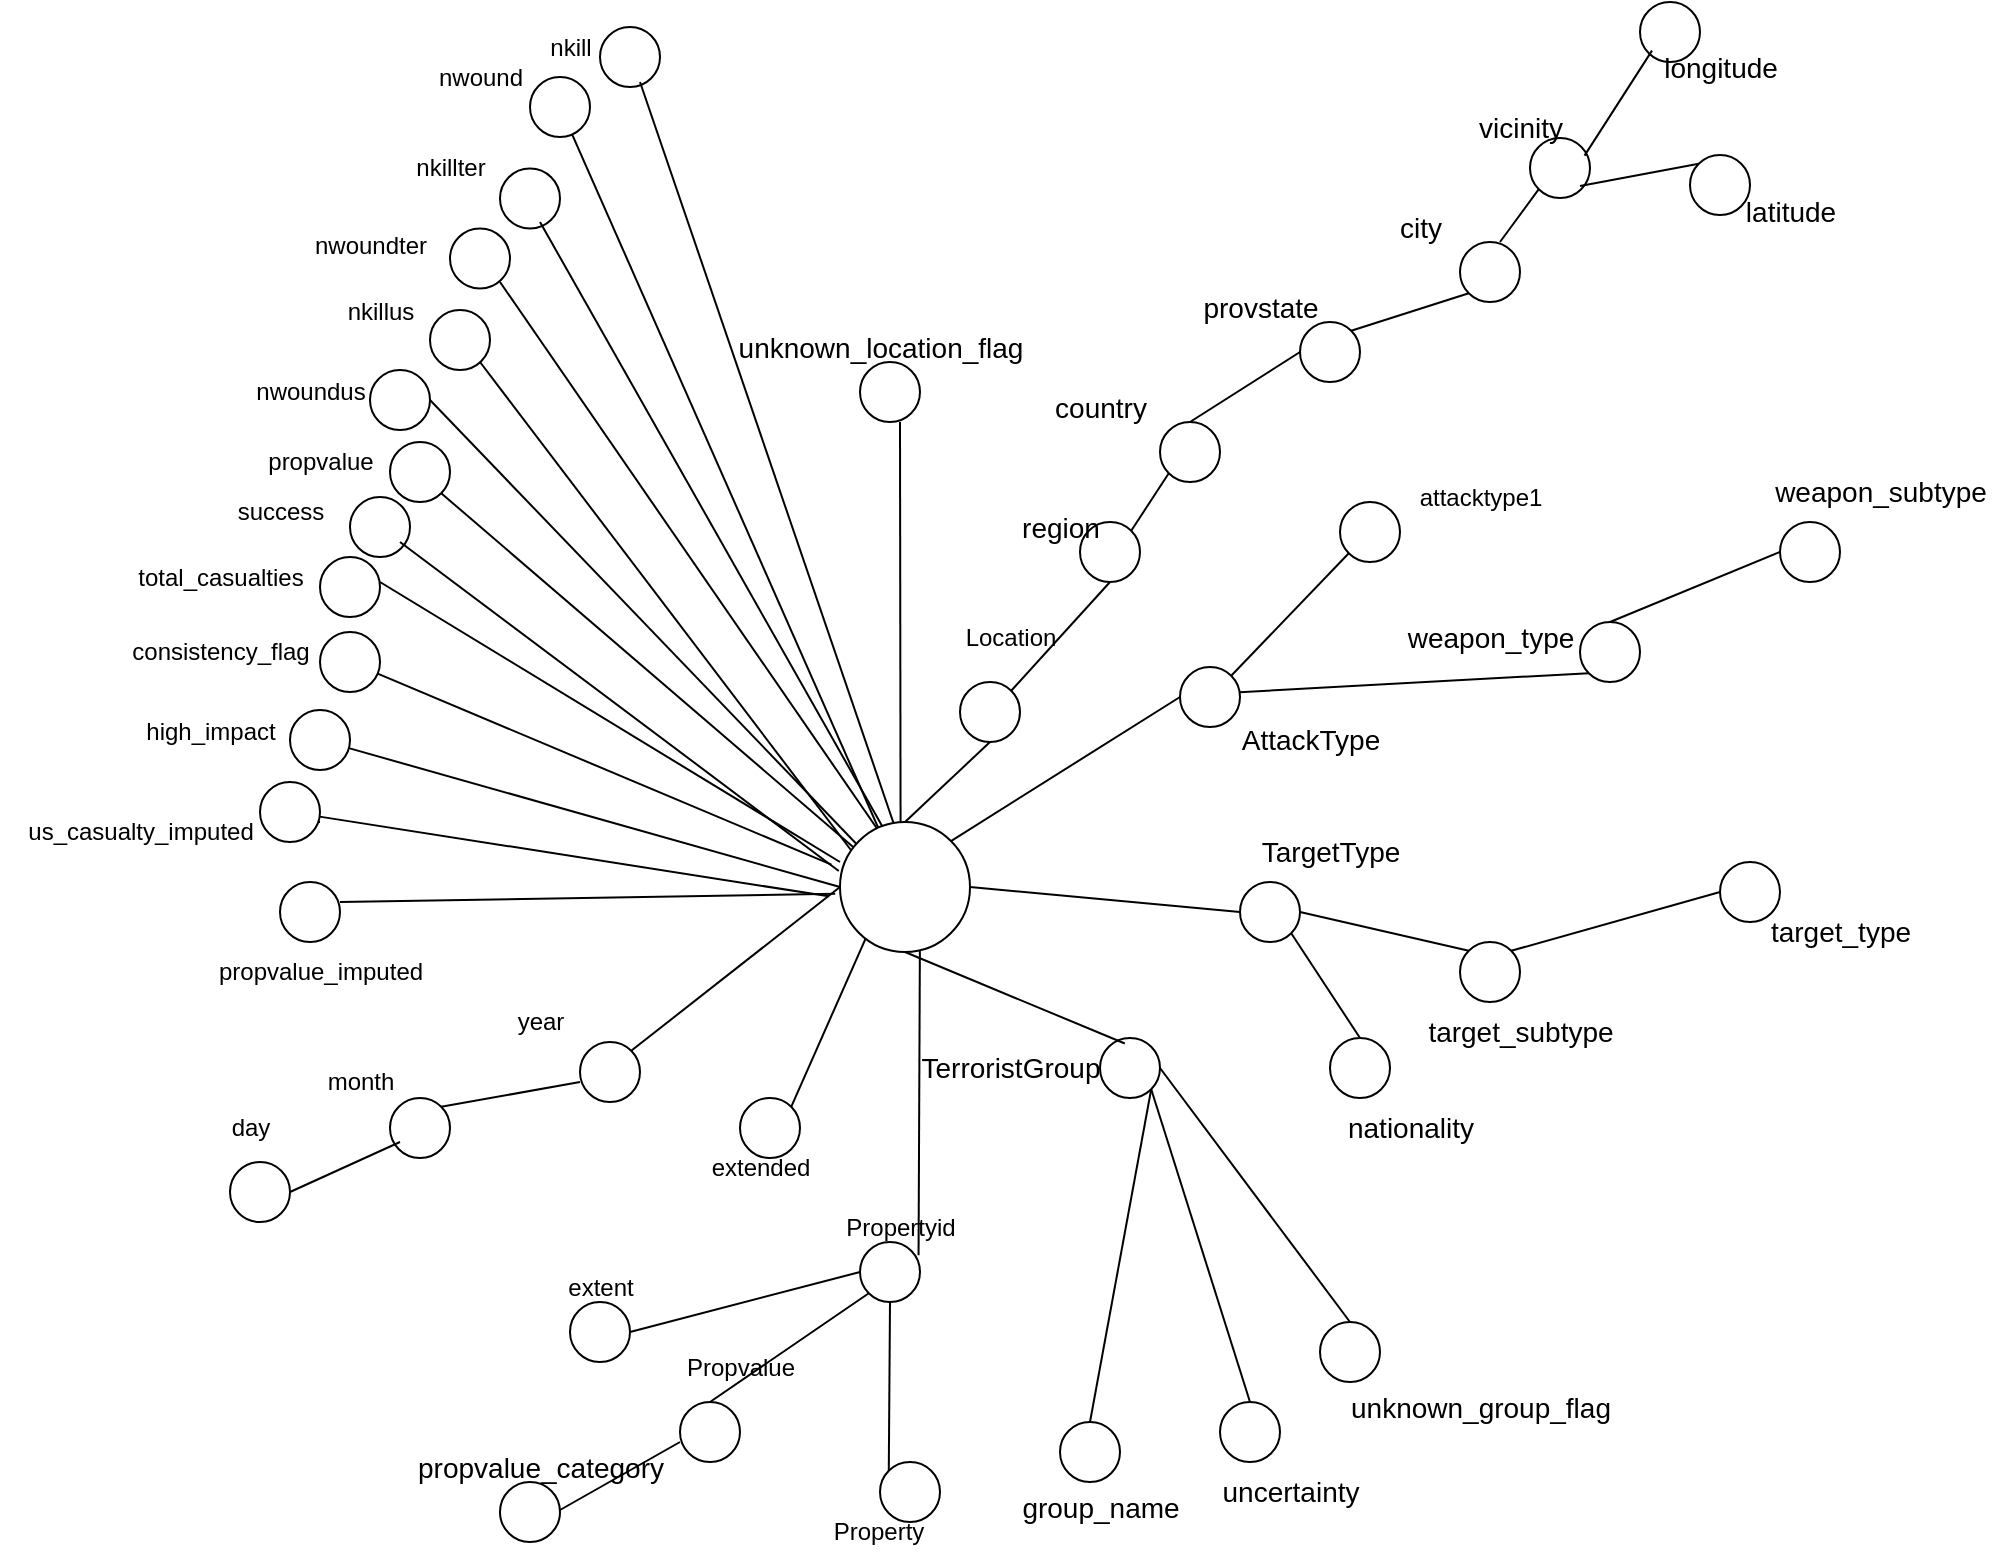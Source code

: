 <mxfile version="27.1.6">
  <diagram name="Terrorist_dw Schema" id="Terrorist_dw_Diagram">
    <mxGraphModel dx="778" dy="460" grid="1" gridSize="10" guides="1" tooltips="1" connect="1" arrows="1" fold="1" page="1" pageScale="1" pageWidth="1169" pageHeight="827" math="0" shadow="0">
      <root>
        <mxCell id="0" />
        <mxCell id="1" parent="0" />
        <mxCell id="wYsSjvrQutidgcIgIWFu-7" style="edgeStyle=orthogonalEdgeStyle;rounded=0;orthogonalLoop=1;jettySize=auto;html=1;exitX=0.5;exitY=1;exitDx=0;exitDy=0;" parent="1" edge="1">
          <mxGeometry relative="1" as="geometry">
            <mxPoint x="805" y="730" as="sourcePoint" />
            <mxPoint x="805" y="730" as="targetPoint" />
          </mxGeometry>
        </mxCell>
        <mxCell id="wYsSjvrQutidgcIgIWFu-82" value="Location" style="text;html=1;align=center;verticalAlign=middle;resizable=0;points=[];autosize=1;strokeColor=none;fillColor=none;" parent="1" vertex="1">
          <mxGeometry x="580" y="332.5" width="70" height="30" as="geometry" />
        </mxCell>
        <mxCell id="wYsSjvrQutidgcIgIWFu-166" value="attacktype1" style="text;html=1;align=center;verticalAlign=middle;resizable=0;points=[];autosize=1;strokeColor=none;fillColor=none;" parent="1" vertex="1">
          <mxGeometry x="810" y="263.25" width="80" height="30" as="geometry" />
        </mxCell>
        <mxCell id="wYsSjvrQutidgcIgIWFu-180" value="" style="ellipse;whiteSpace=wrap;html=1;aspect=fixed;" parent="1" vertex="1">
          <mxGeometry x="250" y="470" width="30" height="30" as="geometry" />
        </mxCell>
        <mxCell id="wYsSjvrQutidgcIgIWFu-184" value="" style="ellipse;whiteSpace=wrap;html=1;aspect=fixed;" parent="1" vertex="1">
          <mxGeometry x="270" y="307.5" width="30" height="30" as="geometry" />
        </mxCell>
        <mxCell id="wYsSjvrQutidgcIgIWFu-185" value="" style="ellipse;whiteSpace=wrap;html=1;aspect=fixed;" parent="1" vertex="1">
          <mxGeometry x="285" y="277.5" width="30" height="30" as="geometry" />
        </mxCell>
        <mxCell id="wYsSjvrQutidgcIgIWFu-186" value="" style="ellipse;whiteSpace=wrap;html=1;aspect=fixed;" parent="1" vertex="1">
          <mxGeometry x="305" y="250" width="30" height="30" as="geometry" />
        </mxCell>
        <mxCell id="wYsSjvrQutidgcIgIWFu-187" value="" style="ellipse;whiteSpace=wrap;html=1;aspect=fixed;" parent="1" vertex="1">
          <mxGeometry x="295" y="214" width="30" height="30" as="geometry" />
        </mxCell>
        <mxCell id="wYsSjvrQutidgcIgIWFu-188" value="" style="ellipse;whiteSpace=wrap;html=1;aspect=fixed;" parent="1" vertex="1">
          <mxGeometry x="325" y="184" width="30" height="30" as="geometry" />
        </mxCell>
        <mxCell id="wYsSjvrQutidgcIgIWFu-189" value="" style="ellipse;whiteSpace=wrap;html=1;aspect=fixed;" parent="1" vertex="1">
          <mxGeometry x="335" y="143.25" width="30" height="30" as="geometry" />
        </mxCell>
        <mxCell id="wYsSjvrQutidgcIgIWFu-190" value="" style="ellipse;whiteSpace=wrap;html=1;aspect=fixed;" parent="1" vertex="1">
          <mxGeometry x="360" y="113.25" width="30" height="30" as="geometry" />
        </mxCell>
        <mxCell id="wYsSjvrQutidgcIgIWFu-192" value="" style="ellipse;whiteSpace=wrap;html=1;aspect=fixed;" parent="1" vertex="1">
          <mxGeometry x="410" y="42.5" width="30" height="30" as="geometry" />
        </mxCell>
        <mxCell id="wYsSjvrQutidgcIgIWFu-196" value="nkill" style="text;html=1;align=center;verticalAlign=middle;resizable=0;points=[];autosize=1;strokeColor=none;fillColor=none;" parent="1" vertex="1">
          <mxGeometry x="375" y="37.5" width="40" height="30" as="geometry" />
        </mxCell>
        <mxCell id="wYsSjvrQutidgcIgIWFu-197" value="nwound" style="text;html=1;align=center;verticalAlign=middle;resizable=0;points=[];autosize=1;strokeColor=none;fillColor=none;" parent="1" vertex="1">
          <mxGeometry x="315" y="52.5" width="70" height="30" as="geometry" />
        </mxCell>
        <mxCell id="wYsSjvrQutidgcIgIWFu-198" value="nkillter" style="text;html=1;align=center;verticalAlign=middle;resizable=0;points=[];autosize=1;strokeColor=none;fillColor=none;" parent="1" vertex="1">
          <mxGeometry x="305" y="97.5" width="60" height="30" as="geometry" />
        </mxCell>
        <mxCell id="wYsSjvrQutidgcIgIWFu-199" value="nwoundter" style="text;html=1;align=center;verticalAlign=middle;resizable=0;points=[];autosize=1;strokeColor=none;fillColor=none;" parent="1" vertex="1">
          <mxGeometry x="255" y="136.5" width="80" height="30" as="geometry" />
        </mxCell>
        <mxCell id="wYsSjvrQutidgcIgIWFu-200" value="nkillus" style="text;html=1;align=center;verticalAlign=middle;resizable=0;points=[];autosize=1;strokeColor=none;fillColor=none;" parent="1" vertex="1">
          <mxGeometry x="270" y="170" width="60" height="30" as="geometry" />
        </mxCell>
        <mxCell id="wYsSjvrQutidgcIgIWFu-201" value="nwoundus" style="text;html=1;align=center;verticalAlign=middle;resizable=0;points=[];autosize=1;strokeColor=none;fillColor=none;" parent="1" vertex="1">
          <mxGeometry x="225" y="210" width="80" height="30" as="geometry" />
        </mxCell>
        <mxCell id="wYsSjvrQutidgcIgIWFu-202" value="propvalue" style="text;html=1;align=center;verticalAlign=middle;resizable=0;points=[];autosize=1;strokeColor=none;fillColor=none;" parent="1" vertex="1">
          <mxGeometry x="230" y="245" width="80" height="30" as="geometry" />
        </mxCell>
        <mxCell id="wYsSjvrQutidgcIgIWFu-203" value="success" style="text;html=1;align=center;verticalAlign=middle;resizable=0;points=[];autosize=1;strokeColor=none;fillColor=none;" parent="1" vertex="1">
          <mxGeometry x="215" y="270" width="70" height="30" as="geometry" />
        </mxCell>
        <mxCell id="wYsSjvrQutidgcIgIWFu-204" value="total_casualties" style="text;html=1;align=center;verticalAlign=middle;resizable=0;points=[];autosize=1;strokeColor=none;fillColor=none;" parent="1" vertex="1">
          <mxGeometry x="165" y="302.5" width="110" height="30" as="geometry" />
        </mxCell>
        <mxCell id="wYsSjvrQutidgcIgIWFu-205" value="consistency_flag" style="text;html=1;align=center;verticalAlign=middle;resizable=0;points=[];autosize=1;strokeColor=none;fillColor=none;" parent="1" vertex="1">
          <mxGeometry x="165" y="340" width="110" height="30" as="geometry" />
        </mxCell>
        <mxCell id="wYsSjvrQutidgcIgIWFu-207" value="high_impact" style="text;html=1;align=center;verticalAlign=middle;resizable=0;points=[];autosize=1;strokeColor=none;fillColor=none;" parent="1" vertex="1">
          <mxGeometry x="170" y="380" width="90" height="30" as="geometry" />
        </mxCell>
        <mxCell id="wYsSjvrQutidgcIgIWFu-208" value="us_casualty_imputed" style="text;html=1;align=center;verticalAlign=middle;resizable=0;points=[];autosize=1;strokeColor=none;fillColor=none;" parent="1" vertex="1">
          <mxGeometry x="110" y="430" width="140" height="30" as="geometry" />
        </mxCell>
        <mxCell id="wYsSjvrQutidgcIgIWFu-209" value="propvalue_imputed" style="text;html=1;align=center;verticalAlign=middle;resizable=0;points=[];autosize=1;strokeColor=none;fillColor=none;" parent="1" vertex="1">
          <mxGeometry x="205" y="500" width="130" height="30" as="geometry" />
        </mxCell>
        <mxCell id="wYsSjvrQutidgcIgIWFu-210" value="" style="endArrow=none;html=1;rounded=0;entryX=0.057;entryY=0.283;entryDx=0;entryDy=0;entryPerimeter=0;" parent="1" source="wYsSjvrQutidgcIgIWFu-183" edge="1">
          <mxGeometry width="50" height="50" relative="1" as="geometry">
            <mxPoint x="300" y="360" as="sourcePoint" />
            <mxPoint x="525.7" y="461.32" as="targetPoint" />
          </mxGeometry>
        </mxCell>
        <mxCell id="wYsSjvrQutidgcIgIWFu-211" value="" style="endArrow=none;html=1;rounded=0;entryX=0;entryY=0.5;entryDx=0;entryDy=0;" parent="1" source="wYsSjvrQutidgcIgIWFu-182" target="wYsSjvrQutidgcIgIWFu-370" edge="1">
          <mxGeometry width="50" height="50" relative="1" as="geometry">
            <mxPoint x="280" y="410" as="sourcePoint" />
            <mxPoint x="520.0" y="470" as="targetPoint" />
          </mxGeometry>
        </mxCell>
        <mxCell id="wYsSjvrQutidgcIgIWFu-212" value="" style="endArrow=none;html=1;rounded=0;entryX=0.044;entryY=0.679;entryDx=0;entryDy=0;entryPerimeter=0;" parent="1" source="wYsSjvrQutidgcIgIWFu-181" edge="1">
          <mxGeometry width="50" height="50" relative="1" as="geometry">
            <mxPoint x="270" y="440" as="sourcePoint" />
            <mxPoint x="524.4" y="477.16" as="targetPoint" />
          </mxGeometry>
        </mxCell>
        <mxCell id="wYsSjvrQutidgcIgIWFu-213" value="" style="endArrow=none;html=1;rounded=0;entryX=0.076;entryY=0.648;entryDx=0;entryDy=0;entryPerimeter=0;" parent="1" edge="1">
          <mxGeometry width="50" height="50" relative="1" as="geometry">
            <mxPoint x="280" y="480" as="sourcePoint" />
            <mxPoint x="527.6" y="475.92" as="targetPoint" />
          </mxGeometry>
        </mxCell>
        <mxCell id="wYsSjvrQutidgcIgIWFu-214" value="" style="endArrow=none;html=1;rounded=0;entryX=0.044;entryY=0.679;entryDx=0;entryDy=0;entryPerimeter=0;" parent="1" target="wYsSjvrQutidgcIgIWFu-181" edge="1">
          <mxGeometry width="50" height="50" relative="1" as="geometry">
            <mxPoint x="270" y="440" as="sourcePoint" />
            <mxPoint x="524" y="477" as="targetPoint" />
          </mxGeometry>
        </mxCell>
        <mxCell id="wYsSjvrQutidgcIgIWFu-181" value="" style="ellipse;whiteSpace=wrap;html=1;aspect=fixed;" parent="1" vertex="1">
          <mxGeometry x="240" y="420" width="30" height="30" as="geometry" />
        </mxCell>
        <mxCell id="wYsSjvrQutidgcIgIWFu-215" value="" style="endArrow=none;html=1;rounded=0;entryX=0;entryY=0.5;entryDx=0;entryDy=0;" parent="1" target="wYsSjvrQutidgcIgIWFu-182" edge="1">
          <mxGeometry width="50" height="50" relative="1" as="geometry">
            <mxPoint x="280" y="410" as="sourcePoint" />
            <mxPoint x="520" y="470" as="targetPoint" />
          </mxGeometry>
        </mxCell>
        <mxCell id="wYsSjvrQutidgcIgIWFu-182" value="" style="ellipse;whiteSpace=wrap;html=1;aspect=fixed;" parent="1" vertex="1">
          <mxGeometry x="255" y="384" width="30" height="30" as="geometry" />
        </mxCell>
        <mxCell id="wYsSjvrQutidgcIgIWFu-216" value="" style="endArrow=none;html=1;rounded=0;entryX=0.057;entryY=0.283;entryDx=0;entryDy=0;entryPerimeter=0;" parent="1" target="wYsSjvrQutidgcIgIWFu-183" edge="1">
          <mxGeometry width="50" height="50" relative="1" as="geometry">
            <mxPoint x="300" y="360" as="sourcePoint" />
            <mxPoint x="526" y="461" as="targetPoint" />
          </mxGeometry>
        </mxCell>
        <mxCell id="wYsSjvrQutidgcIgIWFu-183" value="" style="ellipse;whiteSpace=wrap;html=1;aspect=fixed;" parent="1" vertex="1">
          <mxGeometry x="270" y="345" width="30" height="30" as="geometry" />
        </mxCell>
        <mxCell id="wYsSjvrQutidgcIgIWFu-217" value="" style="endArrow=none;html=1;rounded=0;entryX=0.1;entryY=0.25;entryDx=0;entryDy=0;entryPerimeter=0;" parent="1" edge="1">
          <mxGeometry width="50" height="50" relative="1" as="geometry">
            <mxPoint x="300" y="320" as="sourcePoint" />
            <mxPoint x="530.0" y="460" as="targetPoint" />
          </mxGeometry>
        </mxCell>
        <mxCell id="wYsSjvrQutidgcIgIWFu-218" value="" style="endArrow=none;html=1;rounded=0;entryX=0.094;entryY=0.362;entryDx=0;entryDy=0;entryPerimeter=0;" parent="1" edge="1">
          <mxGeometry width="50" height="50" relative="1" as="geometry">
            <mxPoint x="310" y="300" as="sourcePoint" />
            <mxPoint x="529.4" y="464.48" as="targetPoint" />
          </mxGeometry>
        </mxCell>
        <mxCell id="wYsSjvrQutidgcIgIWFu-219" value="" style="endArrow=none;html=1;rounded=0;entryX=0.202;entryY=0.14;entryDx=0;entryDy=0;entryPerimeter=0;exitX=1;exitY=1;exitDx=0;exitDy=0;" parent="1" source="wYsSjvrQutidgcIgIWFu-186" edge="1">
          <mxGeometry width="50" height="50" relative="1" as="geometry">
            <mxPoint x="330" y="280" as="sourcePoint" />
            <mxPoint x="540.2" y="455.6" as="targetPoint" />
          </mxGeometry>
        </mxCell>
        <mxCell id="wYsSjvrQutidgcIgIWFu-220" value="" style="endArrow=none;html=1;rounded=0;entryX=0.233;entryY=0.156;entryDx=0;entryDy=0;entryPerimeter=0;exitX=1;exitY=0.5;exitDx=0;exitDy=0;" parent="1" source="wYsSjvrQutidgcIgIWFu-187" edge="1">
          <mxGeometry width="50" height="50" relative="1" as="geometry">
            <mxPoint x="330" y="220" as="sourcePoint" />
            <mxPoint x="543.3" y="456.24" as="targetPoint" />
          </mxGeometry>
        </mxCell>
        <mxCell id="wYsSjvrQutidgcIgIWFu-221" value="" style="endArrow=none;html=1;rounded=0;" parent="1" edge="1">
          <mxGeometry width="50" height="50" relative="1" as="geometry">
            <mxPoint x="350" y="210" as="sourcePoint" />
            <mxPoint x="540" y="460" as="targetPoint" />
          </mxGeometry>
        </mxCell>
        <mxCell id="wYsSjvrQutidgcIgIWFu-223" value="" style="endArrow=none;html=1;rounded=0;entryX=0.335;entryY=0.013;entryDx=0;entryDy=0;entryPerimeter=0;" parent="1" edge="1">
          <mxGeometry width="50" height="50" relative="1" as="geometry">
            <mxPoint x="360" y="170" as="sourcePoint" />
            <mxPoint x="553.5" y="450.52" as="targetPoint" />
          </mxGeometry>
        </mxCell>
        <mxCell id="wYsSjvrQutidgcIgIWFu-224" value="" style="endArrow=none;html=1;rounded=0;entryX=0.373;entryY=0.076;entryDx=0;entryDy=0;entryPerimeter=0;" parent="1" edge="1">
          <mxGeometry width="50" height="50" relative="1" as="geometry">
            <mxPoint x="380" y="140" as="sourcePoint" />
            <mxPoint x="557.3" y="453.04" as="targetPoint" />
          </mxGeometry>
        </mxCell>
        <mxCell id="wYsSjvrQutidgcIgIWFu-228" value="" style="endArrow=none;html=1;rounded=0;entryX=0.367;entryY=0.251;entryDx=0;entryDy=0;entryPerimeter=0;" parent="1" source="wYsSjvrQutidgcIgIWFu-191" edge="1">
          <mxGeometry width="50" height="50" relative="1" as="geometry">
            <mxPoint x="400" y="90" as="sourcePoint" />
            <mxPoint x="556.7" y="460.04" as="targetPoint" />
          </mxGeometry>
        </mxCell>
        <mxCell id="wYsSjvrQutidgcIgIWFu-229" value="" style="endArrow=none;html=1;rounded=0;" parent="1" edge="1">
          <mxGeometry width="50" height="50" relative="1" as="geometry">
            <mxPoint x="430" y="70" as="sourcePoint" />
            <mxPoint x="560" y="450" as="targetPoint" />
          </mxGeometry>
        </mxCell>
        <mxCell id="wYsSjvrQutidgcIgIWFu-230" value="" style="endArrow=none;html=1;rounded=0;entryX=0.367;entryY=0.251;entryDx=0;entryDy=0;entryPerimeter=0;" parent="1" target="wYsSjvrQutidgcIgIWFu-191" edge="1">
          <mxGeometry width="50" height="50" relative="1" as="geometry">
            <mxPoint x="400" y="90" as="sourcePoint" />
            <mxPoint x="557" y="460" as="targetPoint" />
          </mxGeometry>
        </mxCell>
        <mxCell id="wYsSjvrQutidgcIgIWFu-191" value="" style="ellipse;whiteSpace=wrap;html=1;aspect=fixed;direction=south;" parent="1" vertex="1">
          <mxGeometry x="375" y="67.5" width="30" height="30" as="geometry" />
        </mxCell>
        <mxCell id="wYsSjvrQutidgcIgIWFu-232" value="" style="ellipse;whiteSpace=wrap;html=1;aspect=fixed;" parent="1" vertex="1">
          <mxGeometry x="225" y="610" width="30" height="30" as="geometry" />
        </mxCell>
        <mxCell id="wYsSjvrQutidgcIgIWFu-234" value="" style="ellipse;whiteSpace=wrap;html=1;aspect=fixed;" parent="1" vertex="1">
          <mxGeometry x="305" y="578" width="30" height="30" as="geometry" />
        </mxCell>
        <mxCell id="wYsSjvrQutidgcIgIWFu-235" value="" style="ellipse;whiteSpace=wrap;html=1;aspect=fixed;" parent="1" vertex="1">
          <mxGeometry x="400" y="550" width="30" height="30" as="geometry" />
        </mxCell>
        <mxCell id="wYsSjvrQutidgcIgIWFu-236" value="day" style="text;html=1;align=center;verticalAlign=middle;resizable=0;points=[];autosize=1;strokeColor=none;fillColor=none;" parent="1" vertex="1">
          <mxGeometry x="215" y="578" width="40" height="30" as="geometry" />
        </mxCell>
        <mxCell id="wYsSjvrQutidgcIgIWFu-237" value="month" style="text;html=1;align=center;verticalAlign=middle;resizable=0;points=[];autosize=1;strokeColor=none;fillColor=none;" parent="1" vertex="1">
          <mxGeometry x="260" y="555" width="60" height="30" as="geometry" />
        </mxCell>
        <mxCell id="wYsSjvrQutidgcIgIWFu-238" value="year" style="text;html=1;align=center;verticalAlign=middle;resizable=0;points=[];autosize=1;strokeColor=none;fillColor=none;" parent="1" vertex="1">
          <mxGeometry x="355" y="525" width="50" height="30" as="geometry" />
        </mxCell>
        <mxCell id="wYsSjvrQutidgcIgIWFu-241" value="" style="endArrow=none;html=1;rounded=0;exitX=1;exitY=0;exitDx=0;exitDy=0;entryX=0;entryY=0.5;entryDx=0;entryDy=0;" parent="1" source="wYsSjvrQutidgcIgIWFu-235" target="wYsSjvrQutidgcIgIWFu-370" edge="1">
          <mxGeometry width="50" height="50" relative="1" as="geometry">
            <mxPoint x="420" y="560" as="sourcePoint" />
            <mxPoint x="530" y="480" as="targetPoint" />
          </mxGeometry>
        </mxCell>
        <mxCell id="wYsSjvrQutidgcIgIWFu-242" value="" style="endArrow=none;html=1;rounded=0;exitX=1;exitY=0;exitDx=0;exitDy=0;" parent="1" source="wYsSjvrQutidgcIgIWFu-234" edge="1">
          <mxGeometry width="50" height="50" relative="1" as="geometry">
            <mxPoint x="350" y="620" as="sourcePoint" />
            <mxPoint x="400" y="570" as="targetPoint" />
          </mxGeometry>
        </mxCell>
        <mxCell id="wYsSjvrQutidgcIgIWFu-243" value="" style="endArrow=none;html=1;rounded=0;exitX=1;exitY=0.5;exitDx=0;exitDy=0;" parent="1" source="wYsSjvrQutidgcIgIWFu-232" edge="1">
          <mxGeometry width="50" height="50" relative="1" as="geometry">
            <mxPoint x="260" y="650" as="sourcePoint" />
            <mxPoint x="310" y="600" as="targetPoint" />
          </mxGeometry>
        </mxCell>
        <mxCell id="wYsSjvrQutidgcIgIWFu-244" value="" style="ellipse;whiteSpace=wrap;html=1;aspect=fixed;" parent="1" vertex="1">
          <mxGeometry x="480" y="578" width="30" height="30" as="geometry" />
        </mxCell>
        <mxCell id="wYsSjvrQutidgcIgIWFu-245" value="extended" style="text;html=1;align=center;verticalAlign=middle;resizable=0;points=[];autosize=1;strokeColor=none;fillColor=none;" parent="1" vertex="1">
          <mxGeometry x="455" y="598" width="70" height="30" as="geometry" />
        </mxCell>
        <mxCell id="wYsSjvrQutidgcIgIWFu-246" value="" style="endArrow=none;html=1;rounded=0;entryX=0.27;entryY=0.97;entryDx=0;entryDy=0;entryPerimeter=0;exitX=1;exitY=0;exitDx=0;exitDy=0;" parent="1" source="wYsSjvrQutidgcIgIWFu-244" edge="1">
          <mxGeometry width="50" height="50" relative="1" as="geometry">
            <mxPoint x="370" y="600" as="sourcePoint" />
            <mxPoint x="547.0" y="488.8" as="targetPoint" />
          </mxGeometry>
        </mxCell>
        <mxCell id="wYsSjvrQutidgcIgIWFu-248" value="" style="ellipse;whiteSpace=wrap;html=1;aspect=fixed;" parent="1" vertex="1">
          <mxGeometry x="395" y="680" width="30" height="30" as="geometry" />
        </mxCell>
        <mxCell id="wYsSjvrQutidgcIgIWFu-249" value="" style="ellipse;whiteSpace=wrap;html=1;aspect=fixed;" parent="1" vertex="1">
          <mxGeometry x="360" y="770" width="30" height="30" as="geometry" />
        </mxCell>
        <mxCell id="wYsSjvrQutidgcIgIWFu-250" value="" style="ellipse;whiteSpace=wrap;html=1;aspect=fixed;" parent="1" vertex="1">
          <mxGeometry x="450" y="730" width="30" height="30" as="geometry" />
        </mxCell>
        <mxCell id="wYsSjvrQutidgcIgIWFu-251" value="" style="ellipse;whiteSpace=wrap;html=1;aspect=fixed;" parent="1" vertex="1">
          <mxGeometry x="540" y="650" width="30" height="30" as="geometry" />
        </mxCell>
        <mxCell id="wYsSjvrQutidgcIgIWFu-253" value="extent" style="text;html=1;align=center;verticalAlign=middle;resizable=0;points=[];autosize=1;strokeColor=none;fillColor=none;" parent="1" vertex="1">
          <mxGeometry x="380" y="658" width="60" height="30" as="geometry" />
        </mxCell>
        <mxCell id="wYsSjvrQutidgcIgIWFu-254" value="Property" style="text;html=1;align=center;verticalAlign=middle;resizable=0;points=[];autosize=1;strokeColor=none;fillColor=none;" parent="1" vertex="1">
          <mxGeometry x="514" y="780" width="70" height="30" as="geometry" />
        </mxCell>
        <mxCell id="wYsSjvrQutidgcIgIWFu-256" value="&lt;span style=&quot;font-size: 14px;&quot;&gt;propvalue_category&lt;/span&gt;" style="text;html=1;align=center;verticalAlign=middle;resizable=0;points=[];autosize=1;strokeColor=none;fillColor=none;" parent="1" vertex="1">
          <mxGeometry x="305" y="748" width="150" height="30" as="geometry" />
        </mxCell>
        <mxCell id="wYsSjvrQutidgcIgIWFu-262" value="Propvalue" style="text;html=1;align=center;verticalAlign=middle;resizable=0;points=[];autosize=1;strokeColor=none;fillColor=none;" parent="1" vertex="1">
          <mxGeometry x="440" y="698" width="80" height="30" as="geometry" />
        </mxCell>
        <mxCell id="wYsSjvrQutidgcIgIWFu-264" value="Propertyid" style="text;html=1;align=center;verticalAlign=middle;resizable=0;points=[];autosize=1;strokeColor=none;fillColor=none;" parent="1" vertex="1">
          <mxGeometry x="520" y="628" width="80" height="30" as="geometry" />
        </mxCell>
        <mxCell id="wYsSjvrQutidgcIgIWFu-265" value="" style="endArrow=none;html=1;rounded=0;entryX=0;entryY=0.5;entryDx=0;entryDy=0;exitX=1;exitY=0.5;exitDx=0;exitDy=0;" parent="1" source="wYsSjvrQutidgcIgIWFu-248" target="wYsSjvrQutidgcIgIWFu-251" edge="1">
          <mxGeometry width="50" height="50" relative="1" as="geometry">
            <mxPoint x="430" y="700" as="sourcePoint" />
            <mxPoint x="420" y="670" as="targetPoint" />
          </mxGeometry>
        </mxCell>
        <mxCell id="wYsSjvrQutidgcIgIWFu-267" value="" style="endArrow=none;html=1;rounded=0;entryX=0;entryY=1;entryDx=0;entryDy=0;exitX=0.5;exitY=0;exitDx=0;exitDy=0;" parent="1" source="wYsSjvrQutidgcIgIWFu-250" target="wYsSjvrQutidgcIgIWFu-251" edge="1">
          <mxGeometry width="50" height="50" relative="1" as="geometry">
            <mxPoint x="370" y="720" as="sourcePoint" />
            <mxPoint x="420" y="670" as="targetPoint" />
          </mxGeometry>
        </mxCell>
        <mxCell id="wYsSjvrQutidgcIgIWFu-269" value="" style="endArrow=none;html=1;rounded=0;" parent="1" edge="1">
          <mxGeometry width="50" height="50" relative="1" as="geometry">
            <mxPoint x="390" y="784" as="sourcePoint" />
            <mxPoint x="450" y="750" as="targetPoint" />
          </mxGeometry>
        </mxCell>
        <mxCell id="wYsSjvrQutidgcIgIWFu-270" value="" style="endArrow=none;html=1;rounded=0;exitX=0.616;exitY=0.955;exitDx=0;exitDy=0;exitPerimeter=0;entryX=0.5;entryY=1;entryDx=0;entryDy=0;" parent="1" source="wYsSjvrQutidgcIgIWFu-264" edge="1">
          <mxGeometry width="50" height="50" relative="1" as="geometry">
            <mxPoint x="370" y="600" as="sourcePoint" />
            <mxPoint x="570.0" y="490" as="targetPoint" />
          </mxGeometry>
        </mxCell>
        <mxCell id="wYsSjvrQutidgcIgIWFu-271" value="" style="ellipse;whiteSpace=wrap;html=1;aspect=fixed;" parent="1" vertex="1">
          <mxGeometry x="640" y="740" width="30" height="30" as="geometry" />
        </mxCell>
        <mxCell id="wYsSjvrQutidgcIgIWFu-272" value="" style="ellipse;whiteSpace=wrap;html=1;aspect=fixed;" parent="1" vertex="1">
          <mxGeometry x="720" y="730" width="30" height="30" as="geometry" />
        </mxCell>
        <mxCell id="wYsSjvrQutidgcIgIWFu-273" value="" style="ellipse;whiteSpace=wrap;html=1;aspect=fixed;" parent="1" vertex="1">
          <mxGeometry x="770" y="690" width="30" height="30" as="geometry" />
        </mxCell>
        <mxCell id="wYsSjvrQutidgcIgIWFu-275" value="&lt;span style=&quot;font-size: 14px;&quot;&gt;group_name&lt;/span&gt;" style="text;html=1;align=center;verticalAlign=middle;resizable=0;points=[];autosize=1;strokeColor=none;fillColor=none;" parent="1" vertex="1">
          <mxGeometry x="610" y="768" width="100" height="30" as="geometry" />
        </mxCell>
        <mxCell id="wYsSjvrQutidgcIgIWFu-278" value="&lt;span style=&quot;font-size: 14px;&quot;&gt;uncertainty&lt;/span&gt;" style="text;html=1;align=center;verticalAlign=middle;resizable=0;points=[];autosize=1;strokeColor=none;fillColor=none;" parent="1" vertex="1">
          <mxGeometry x="710" y="760" width="90" height="30" as="geometry" />
        </mxCell>
        <mxCell id="wYsSjvrQutidgcIgIWFu-279" value="&lt;span style=&quot;font-size: 14px;&quot;&gt;unknown_group_flag&lt;/span&gt;" style="text;html=1;align=center;verticalAlign=middle;resizable=0;points=[];autosize=1;strokeColor=none;fillColor=none;" parent="1" vertex="1">
          <mxGeometry x="775" y="718" width="150" height="30" as="geometry" />
        </mxCell>
        <mxCell id="wYsSjvrQutidgcIgIWFu-280" value="" style="ellipse;whiteSpace=wrap;html=1;aspect=fixed;" parent="1" vertex="1">
          <mxGeometry x="660" y="548" width="30" height="30" as="geometry" />
        </mxCell>
        <mxCell id="wYsSjvrQutidgcIgIWFu-285" value="&lt;span style=&quot;font-size: 14px;&quot;&gt;TerroristGroup&lt;/span&gt;" style="text;html=1;align=center;verticalAlign=middle;resizable=0;points=[];autosize=1;strokeColor=none;fillColor=none;" parent="1" vertex="1">
          <mxGeometry x="560" y="548" width="110" height="30" as="geometry" />
        </mxCell>
        <mxCell id="wYsSjvrQutidgcIgIWFu-287" value="" style="endArrow=none;html=1;rounded=0;entryX=0.5;entryY=1;entryDx=0;entryDy=0;exitX=1.022;exitY=0.092;exitDx=0;exitDy=0;exitPerimeter=0;" parent="1" source="wYsSjvrQutidgcIgIWFu-285" target="wYsSjvrQutidgcIgIWFu-370" edge="1">
          <mxGeometry width="50" height="50" relative="1" as="geometry">
            <mxPoint x="620" y="600" as="sourcePoint" />
            <mxPoint x="570.0" y="490" as="targetPoint" />
          </mxGeometry>
        </mxCell>
        <mxCell id="wYsSjvrQutidgcIgIWFu-288" value="" style="endArrow=none;html=1;rounded=0;exitX=0.5;exitY=0;exitDx=0;exitDy=0;entryX=1;entryY=1;entryDx=0;entryDy=0;" parent="1" source="wYsSjvrQutidgcIgIWFu-271" target="wYsSjvrQutidgcIgIWFu-280" edge="1">
          <mxGeometry width="50" height="50" relative="1" as="geometry">
            <mxPoint x="620" y="600" as="sourcePoint" />
            <mxPoint x="670" y="580" as="targetPoint" />
          </mxGeometry>
        </mxCell>
        <mxCell id="wYsSjvrQutidgcIgIWFu-290" value="" style="endArrow=none;html=1;rounded=0;exitX=0.5;exitY=0;exitDx=0;exitDy=0;entryX=1;entryY=1;entryDx=0;entryDy=0;" parent="1" source="wYsSjvrQutidgcIgIWFu-272" target="wYsSjvrQutidgcIgIWFu-280" edge="1">
          <mxGeometry width="50" height="50" relative="1" as="geometry">
            <mxPoint x="620" y="600" as="sourcePoint" />
            <mxPoint x="670" y="550" as="targetPoint" />
          </mxGeometry>
        </mxCell>
        <mxCell id="wYsSjvrQutidgcIgIWFu-291" value="" style="endArrow=none;html=1;rounded=0;exitX=0.5;exitY=0;exitDx=0;exitDy=0;entryX=1;entryY=0.5;entryDx=0;entryDy=0;" parent="1" source="wYsSjvrQutidgcIgIWFu-273" target="wYsSjvrQutidgcIgIWFu-280" edge="1">
          <mxGeometry width="50" height="50" relative="1" as="geometry">
            <mxPoint x="620" y="600" as="sourcePoint" />
            <mxPoint x="690" y="580" as="targetPoint" />
          </mxGeometry>
        </mxCell>
        <mxCell id="wYsSjvrQutidgcIgIWFu-292" value="" style="ellipse;whiteSpace=wrap;html=1;aspect=fixed;" parent="1" vertex="1">
          <mxGeometry x="540" y="210" width="30" height="30" as="geometry" />
        </mxCell>
        <mxCell id="wYsSjvrQutidgcIgIWFu-293" value="&lt;span style=&quot;font-size: 14px;&quot;&gt;unknown_location_flag&lt;/span&gt;" style="text;html=1;align=center;verticalAlign=middle;resizable=0;points=[];autosize=1;strokeColor=none;fillColor=none;" parent="1" vertex="1">
          <mxGeometry x="465" y="188" width="170" height="30" as="geometry" />
        </mxCell>
        <mxCell id="wYsSjvrQutidgcIgIWFu-294" value="" style="endArrow=none;html=1;rounded=0;exitX=0.403;exitY=0.088;exitDx=0;exitDy=0;exitPerimeter=0;" parent="1" edge="1">
          <mxGeometry width="50" height="50" relative="1" as="geometry">
            <mxPoint x="560.3" y="453.52" as="sourcePoint" />
            <mxPoint x="560" y="240" as="targetPoint" />
          </mxGeometry>
        </mxCell>
        <mxCell id="wYsSjvrQutidgcIgIWFu-297" value="" style="ellipse;whiteSpace=wrap;html=1;aspect=fixed;" parent="1" vertex="1">
          <mxGeometry x="590" y="370" width="30" height="30" as="geometry" />
        </mxCell>
        <mxCell id="wYsSjvrQutidgcIgIWFu-298" value="" style="ellipse;whiteSpace=wrap;html=1;aspect=fixed;" parent="1" vertex="1">
          <mxGeometry x="650" y="290" width="30" height="30" as="geometry" />
        </mxCell>
        <mxCell id="wYsSjvrQutidgcIgIWFu-299" value="" style="ellipse;whiteSpace=wrap;html=1;aspect=fixed;" parent="1" vertex="1">
          <mxGeometry x="690" y="240" width="30" height="30" as="geometry" />
        </mxCell>
        <mxCell id="wYsSjvrQutidgcIgIWFu-300" value="" style="ellipse;whiteSpace=wrap;html=1;aspect=fixed;" parent="1" vertex="1">
          <mxGeometry x="760" y="190" width="30" height="30" as="geometry" />
        </mxCell>
        <mxCell id="wYsSjvrQutidgcIgIWFu-301" value="" style="ellipse;whiteSpace=wrap;html=1;aspect=fixed;" parent="1" vertex="1">
          <mxGeometry x="840" y="150" width="30" height="30" as="geometry" />
        </mxCell>
        <mxCell id="wYsSjvrQutidgcIgIWFu-304" value="&lt;span style=&quot;font-size: 14px;&quot;&gt;region&lt;/span&gt;" style="text;html=1;align=center;verticalAlign=middle;resizable=0;points=[];autosize=1;strokeColor=none;fillColor=none;" parent="1" vertex="1">
          <mxGeometry x="610" y="278" width="60" height="30" as="geometry" />
        </mxCell>
        <mxCell id="wYsSjvrQutidgcIgIWFu-305" value="&lt;span style=&quot;font-size: 14px;&quot;&gt;country&lt;/span&gt;" style="text;html=1;align=center;verticalAlign=middle;resizable=0;points=[];autosize=1;strokeColor=none;fillColor=none;" parent="1" vertex="1">
          <mxGeometry x="625" y="218" width="70" height="30" as="geometry" />
        </mxCell>
        <mxCell id="wYsSjvrQutidgcIgIWFu-309" value="&lt;span style=&quot;font-size: 14px;&quot;&gt;provstate&lt;/span&gt;" style="text;html=1;align=center;verticalAlign=middle;resizable=0;points=[];autosize=1;strokeColor=none;fillColor=none;" parent="1" vertex="1">
          <mxGeometry x="700" y="168" width="80" height="30" as="geometry" />
        </mxCell>
        <mxCell id="wYsSjvrQutidgcIgIWFu-310" value="&lt;span style=&quot;font-size: 14px;&quot;&gt;city&lt;/span&gt;" style="text;html=1;align=center;verticalAlign=middle;resizable=0;points=[];autosize=1;strokeColor=none;fillColor=none;" parent="1" vertex="1">
          <mxGeometry x="800" y="128" width="40" height="30" as="geometry" />
        </mxCell>
        <mxCell id="wYsSjvrQutidgcIgIWFu-311" value="" style="endArrow=none;html=1;rounded=0;exitX=0.5;exitY=0;exitDx=0;exitDy=0;entryX=0.5;entryY=1;entryDx=0;entryDy=0;" parent="1" source="wYsSjvrQutidgcIgIWFu-370" target="wYsSjvrQutidgcIgIWFu-297" edge="1">
          <mxGeometry width="50" height="50" relative="1" as="geometry">
            <mxPoint x="570.0" y="450" as="sourcePoint" />
            <mxPoint x="780" y="470" as="targetPoint" />
          </mxGeometry>
        </mxCell>
        <mxCell id="wYsSjvrQutidgcIgIWFu-314" value="" style="endArrow=none;html=1;rounded=0;exitX=1;exitY=0;exitDx=0;exitDy=0;entryX=0.5;entryY=1;entryDx=0;entryDy=0;" parent="1" source="wYsSjvrQutidgcIgIWFu-297" target="wYsSjvrQutidgcIgIWFu-298" edge="1">
          <mxGeometry width="50" height="50" relative="1" as="geometry">
            <mxPoint x="610" y="370" as="sourcePoint" />
            <mxPoint x="645" y="320" as="targetPoint" />
          </mxGeometry>
        </mxCell>
        <mxCell id="wYsSjvrQutidgcIgIWFu-315" value="" style="endArrow=none;html=1;rounded=0;exitX=1;exitY=0;exitDx=0;exitDy=0;entryX=0;entryY=1;entryDx=0;entryDy=0;" parent="1" source="wYsSjvrQutidgcIgIWFu-298" target="wYsSjvrQutidgcIgIWFu-299" edge="1">
          <mxGeometry width="50" height="50" relative="1" as="geometry">
            <mxPoint x="710" y="330" as="sourcePoint" />
            <mxPoint x="745" y="280" as="targetPoint" />
          </mxGeometry>
        </mxCell>
        <mxCell id="wYsSjvrQutidgcIgIWFu-316" value="" style="endArrow=none;html=1;rounded=0;exitX=0.5;exitY=0;exitDx=0;exitDy=0;entryX=0;entryY=0.5;entryDx=0;entryDy=0;" parent="1" source="wYsSjvrQutidgcIgIWFu-299" target="wYsSjvrQutidgcIgIWFu-300" edge="1">
          <mxGeometry width="50" height="50" relative="1" as="geometry">
            <mxPoint x="760" y="270" as="sourcePoint" />
            <mxPoint x="795" y="220" as="targetPoint" />
          </mxGeometry>
        </mxCell>
        <mxCell id="wYsSjvrQutidgcIgIWFu-317" value="" style="endArrow=none;html=1;rounded=0;exitX=1;exitY=0;exitDx=0;exitDy=0;entryX=0;entryY=1;entryDx=0;entryDy=0;" parent="1" source="wYsSjvrQutidgcIgIWFu-300" target="wYsSjvrQutidgcIgIWFu-301" edge="1">
          <mxGeometry width="50" height="50" relative="1" as="geometry">
            <mxPoint x="840" y="250" as="sourcePoint" />
            <mxPoint x="875" y="200" as="targetPoint" />
          </mxGeometry>
        </mxCell>
        <mxCell id="wYsSjvrQutidgcIgIWFu-318" value="" style="ellipse;whiteSpace=wrap;html=1;aspect=fixed;" parent="1" vertex="1">
          <mxGeometry x="875" y="98" width="30" height="30" as="geometry" />
        </mxCell>
        <mxCell id="wYsSjvrQutidgcIgIWFu-322" value="&lt;span style=&quot;font-size: 14px;&quot;&gt;vicinity&lt;/span&gt;" style="text;html=1;align=center;verticalAlign=middle;resizable=0;points=[];autosize=1;strokeColor=none;fillColor=none;" parent="1" vertex="1">
          <mxGeometry x="835" y="78" width="70" height="30" as="geometry" />
        </mxCell>
        <mxCell id="wYsSjvrQutidgcIgIWFu-323" value="" style="ellipse;whiteSpace=wrap;html=1;aspect=fixed;" parent="1" vertex="1">
          <mxGeometry x="930" y="30" width="30" height="30" as="geometry" />
        </mxCell>
        <mxCell id="wYsSjvrQutidgcIgIWFu-324" value="" style="ellipse;whiteSpace=wrap;html=1;aspect=fixed;" parent="1" vertex="1">
          <mxGeometry x="955" y="106.5" width="30" height="30" as="geometry" />
        </mxCell>
        <mxCell id="wYsSjvrQutidgcIgIWFu-330" value="&lt;span style=&quot;font-size: 14px;&quot;&gt;latitude&lt;/span&gt;" style="text;html=1;align=center;verticalAlign=middle;resizable=0;points=[];autosize=1;strokeColor=none;fillColor=none;" parent="1" vertex="1">
          <mxGeometry x="970" y="120" width="70" height="30" as="geometry" />
        </mxCell>
        <mxCell id="wYsSjvrQutidgcIgIWFu-333" value="&lt;span style=&quot;font-size: 14px;&quot;&gt;longitude&lt;/span&gt;" style="text;html=1;align=center;verticalAlign=middle;resizable=0;points=[];autosize=1;strokeColor=none;fillColor=none;" parent="1" vertex="1">
          <mxGeometry x="930" y="48" width="80" height="30" as="geometry" />
        </mxCell>
        <mxCell id="wYsSjvrQutidgcIgIWFu-334" value="" style="endArrow=none;html=1;rounded=0;entryX=0;entryY=1;entryDx=0;entryDy=0;" parent="1" target="wYsSjvrQutidgcIgIWFu-318" edge="1">
          <mxGeometry width="50" height="50" relative="1" as="geometry">
            <mxPoint x="860" y="150" as="sourcePoint" />
            <mxPoint x="880" y="130" as="targetPoint" />
          </mxGeometry>
        </mxCell>
        <mxCell id="wYsSjvrQutidgcIgIWFu-336" value="" style="endArrow=none;html=1;rounded=0;exitX=0.075;exitY=0.21;exitDx=0;exitDy=0;exitPerimeter=0;entryX=0.961;entryY=0.961;entryDx=0;entryDy=0;entryPerimeter=0;" parent="1" source="wYsSjvrQutidgcIgIWFu-333" target="wYsSjvrQutidgcIgIWFu-322" edge="1">
          <mxGeometry width="50" height="50" relative="1" as="geometry">
            <mxPoint x="680" y="250" as="sourcePoint" />
            <mxPoint x="730" y="200" as="targetPoint" />
          </mxGeometry>
        </mxCell>
        <mxCell id="wYsSjvrQutidgcIgIWFu-338" value="" style="endArrow=none;html=1;rounded=0;entryX=0;entryY=0;entryDx=0;entryDy=0;" parent="1" target="wYsSjvrQutidgcIgIWFu-324" edge="1">
          <mxGeometry width="50" height="50" relative="1" as="geometry">
            <mxPoint x="900" y="122" as="sourcePoint" />
            <mxPoint x="950" y="120" as="targetPoint" />
          </mxGeometry>
        </mxCell>
        <mxCell id="wYsSjvrQutidgcIgIWFu-340" value="" style="ellipse;whiteSpace=wrap;html=1;aspect=fixed;" parent="1" vertex="1">
          <mxGeometry x="730" y="470" width="30" height="30" as="geometry" />
        </mxCell>
        <mxCell id="wYsSjvrQutidgcIgIWFu-341" value="" style="ellipse;whiteSpace=wrap;html=1;aspect=fixed;" parent="1" vertex="1">
          <mxGeometry x="775" y="548" width="30" height="30" as="geometry" />
        </mxCell>
        <mxCell id="wYsSjvrQutidgcIgIWFu-342" value="" style="ellipse;whiteSpace=wrap;html=1;aspect=fixed;" parent="1" vertex="1">
          <mxGeometry x="840" y="500" width="30" height="30" as="geometry" />
        </mxCell>
        <mxCell id="wYsSjvrQutidgcIgIWFu-343" value="" style="ellipse;whiteSpace=wrap;html=1;aspect=fixed;" parent="1" vertex="1">
          <mxGeometry x="970" y="460" width="30" height="30" as="geometry" />
        </mxCell>
        <mxCell id="wYsSjvrQutidgcIgIWFu-344" value="&lt;span style=&quot;font-size: 14px;&quot;&gt;nationality&lt;/span&gt;" style="text;html=1;align=center;verticalAlign=middle;resizable=0;points=[];autosize=1;strokeColor=none;fillColor=none;" parent="1" vertex="1">
          <mxGeometry x="770" y="578" width="90" height="30" as="geometry" />
        </mxCell>
        <mxCell id="wYsSjvrQutidgcIgIWFu-345" value="&lt;span style=&quot;font-size: 14px;&quot;&gt;target_subtype&lt;/span&gt;" style="text;html=1;align=center;verticalAlign=middle;resizable=0;points=[];autosize=1;strokeColor=none;fillColor=none;" parent="1" vertex="1">
          <mxGeometry x="810" y="530" width="120" height="30" as="geometry" />
        </mxCell>
        <mxCell id="wYsSjvrQutidgcIgIWFu-346" value="&lt;span style=&quot;font-size: 14px;&quot;&gt;target_type&lt;/span&gt;" style="text;html=1;align=center;verticalAlign=middle;resizable=0;points=[];autosize=1;strokeColor=none;fillColor=none;" parent="1" vertex="1">
          <mxGeometry x="985" y="480" width="90" height="30" as="geometry" />
        </mxCell>
        <mxCell id="wYsSjvrQutidgcIgIWFu-348" value="" style="endArrow=none;html=1;rounded=0;exitX=0.5;exitY=0;exitDx=0;exitDy=0;entryX=1;entryY=1;entryDx=0;entryDy=0;" parent="1" source="wYsSjvrQutidgcIgIWFu-341" target="wYsSjvrQutidgcIgIWFu-340" edge="1">
          <mxGeometry width="50" height="50" relative="1" as="geometry">
            <mxPoint x="710" y="520" as="sourcePoint" />
            <mxPoint x="760" y="470" as="targetPoint" />
          </mxGeometry>
        </mxCell>
        <mxCell id="wYsSjvrQutidgcIgIWFu-349" value="" style="endArrow=none;html=1;rounded=0;exitX=0;exitY=0;exitDx=0;exitDy=0;entryX=1;entryY=0.5;entryDx=0;entryDy=0;" parent="1" source="wYsSjvrQutidgcIgIWFu-342" target="wYsSjvrQutidgcIgIWFu-340" edge="1">
          <mxGeometry width="50" height="50" relative="1" as="geometry">
            <mxPoint x="720" y="510" as="sourcePoint" />
            <mxPoint x="770" y="460" as="targetPoint" />
          </mxGeometry>
        </mxCell>
        <mxCell id="wYsSjvrQutidgcIgIWFu-350" value="" style="endArrow=none;html=1;rounded=0;exitX=1;exitY=0;exitDx=0;exitDy=0;entryX=0;entryY=0.5;entryDx=0;entryDy=0;" parent="1" source="wYsSjvrQutidgcIgIWFu-342" target="wYsSjvrQutidgcIgIWFu-343" edge="1">
          <mxGeometry width="50" height="50" relative="1" as="geometry">
            <mxPoint x="840" y="510" as="sourcePoint" />
            <mxPoint x="890" y="460" as="targetPoint" />
          </mxGeometry>
        </mxCell>
        <mxCell id="wYsSjvrQutidgcIgIWFu-353" value="&lt;span style=&quot;font-size: 14px;&quot;&gt;TargetType&lt;/span&gt;" style="text;html=1;align=center;verticalAlign=middle;resizable=0;points=[];autosize=1;strokeColor=none;fillColor=none;" parent="1" vertex="1">
          <mxGeometry x="730" y="440" width="90" height="30" as="geometry" />
        </mxCell>
        <mxCell id="wYsSjvrQutidgcIgIWFu-354" value="" style="endArrow=none;html=1;rounded=0;exitX=1;exitY=0.5;exitDx=0;exitDy=0;entryX=0;entryY=0.5;entryDx=0;entryDy=0;" parent="1" source="wYsSjvrQutidgcIgIWFu-370" target="wYsSjvrQutidgcIgIWFu-340" edge="1">
          <mxGeometry width="50" height="50" relative="1" as="geometry">
            <mxPoint x="620.0" y="470" as="sourcePoint" />
            <mxPoint x="740" y="460" as="targetPoint" />
          </mxGeometry>
        </mxCell>
        <mxCell id="wYsSjvrQutidgcIgIWFu-357" value="" style="ellipse;whiteSpace=wrap;html=1;aspect=fixed;" parent="1" vertex="1">
          <mxGeometry x="700" y="362.5" width="30" height="30" as="geometry" />
        </mxCell>
        <mxCell id="wYsSjvrQutidgcIgIWFu-358" value="" style="ellipse;whiteSpace=wrap;html=1;aspect=fixed;" parent="1" vertex="1">
          <mxGeometry x="780" y="280" width="30" height="30" as="geometry" />
        </mxCell>
        <mxCell id="wYsSjvrQutidgcIgIWFu-359" value="" style="ellipse;whiteSpace=wrap;html=1;aspect=fixed;" parent="1" vertex="1">
          <mxGeometry x="900" y="340" width="30" height="30" as="geometry" />
        </mxCell>
        <mxCell id="wYsSjvrQutidgcIgIWFu-360" value="" style="ellipse;whiteSpace=wrap;html=1;aspect=fixed;" parent="1" vertex="1">
          <mxGeometry x="1000" y="290" width="30" height="30" as="geometry" />
        </mxCell>
        <mxCell id="wYsSjvrQutidgcIgIWFu-363" value="&lt;span style=&quot;font-size: 14px;&quot;&gt;AttackType&lt;/span&gt;" style="text;html=1;align=center;verticalAlign=middle;resizable=0;points=[];autosize=1;strokeColor=none;fillColor=none;" parent="1" vertex="1">
          <mxGeometry x="720" y="384" width="90" height="30" as="geometry" />
        </mxCell>
        <mxCell id="wYsSjvrQutidgcIgIWFu-364" value="" style="endArrow=none;html=1;rounded=0;entryX=0;entryY=0.5;entryDx=0;entryDy=0;exitX=1;exitY=0;exitDx=0;exitDy=0;" parent="1" source="wYsSjvrQutidgcIgIWFu-370" target="wYsSjvrQutidgcIgIWFu-357" edge="1">
          <mxGeometry width="50" height="50" relative="1" as="geometry">
            <mxPoint x="610" y="460" as="sourcePoint" />
            <mxPoint x="660" y="410" as="targetPoint" />
          </mxGeometry>
        </mxCell>
        <mxCell id="wYsSjvrQutidgcIgIWFu-365" value="" style="endArrow=none;html=1;rounded=0;entryX=0;entryY=1;entryDx=0;entryDy=0;exitX=1;exitY=0;exitDx=0;exitDy=0;" parent="1" source="wYsSjvrQutidgcIgIWFu-357" target="wYsSjvrQutidgcIgIWFu-358" edge="1">
          <mxGeometry width="50" height="50" relative="1" as="geometry">
            <mxPoint x="720" y="360" as="sourcePoint" />
            <mxPoint x="770" y="320" as="targetPoint" />
          </mxGeometry>
        </mxCell>
        <mxCell id="wYsSjvrQutidgcIgIWFu-366" value="" style="endArrow=none;html=1;rounded=0;exitX=0.108;exitY=-0.297;exitDx=0;exitDy=0;exitPerimeter=0;entryX=0;entryY=1;entryDx=0;entryDy=0;" parent="1" source="wYsSjvrQutidgcIgIWFu-363" target="wYsSjvrQutidgcIgIWFu-359" edge="1">
          <mxGeometry width="50" height="50" relative="1" as="geometry">
            <mxPoint x="790" y="390" as="sourcePoint" />
            <mxPoint x="840" y="340" as="targetPoint" />
          </mxGeometry>
        </mxCell>
        <mxCell id="wYsSjvrQutidgcIgIWFu-367" value="&lt;span style=&quot;font-size: 14px;&quot;&gt;weapon_type&lt;/span&gt;" style="text;html=1;align=center;verticalAlign=middle;resizable=0;points=[];autosize=1;strokeColor=none;fillColor=none;" parent="1" vertex="1">
          <mxGeometry x="800" y="332.5" width="110" height="30" as="geometry" />
        </mxCell>
        <mxCell id="wYsSjvrQutidgcIgIWFu-368" value="&lt;span style=&quot;font-size: 14px;&quot;&gt;weapon_subtype&lt;/span&gt;" style="text;html=1;align=center;verticalAlign=middle;resizable=0;points=[];autosize=1;strokeColor=none;fillColor=none;" parent="1" vertex="1">
          <mxGeometry x="985" y="260" width="130" height="30" as="geometry" />
        </mxCell>
        <mxCell id="wYsSjvrQutidgcIgIWFu-369" value="" style="endArrow=none;html=1;rounded=0;exitX=0.5;exitY=0;exitDx=0;exitDy=0;entryX=0;entryY=0.5;entryDx=0;entryDy=0;" parent="1" source="wYsSjvrQutidgcIgIWFu-359" target="wYsSjvrQutidgcIgIWFu-360" edge="1">
          <mxGeometry width="50" height="50" relative="1" as="geometry">
            <mxPoint x="920" y="330" as="sourcePoint" />
            <mxPoint x="970" y="280" as="targetPoint" />
          </mxGeometry>
        </mxCell>
        <mxCell id="wYsSjvrQutidgcIgIWFu-371" value="" style="endArrow=none;html=1;rounded=0;exitX=0.5;exitY=0;exitDx=0;exitDy=0;entryX=0.5;entryY=1;entryDx=0;entryDy=0;" parent="1" target="wYsSjvrQutidgcIgIWFu-370" edge="1">
          <mxGeometry width="50" height="50" relative="1" as="geometry">
            <mxPoint x="570.0" y="450" as="sourcePoint" />
            <mxPoint x="605" y="400" as="targetPoint" />
          </mxGeometry>
        </mxCell>
        <mxCell id="wYsSjvrQutidgcIgIWFu-370" value="" style="ellipse;whiteSpace=wrap;html=1;aspect=fixed;" parent="1" vertex="1">
          <mxGeometry x="530" y="440" width="65" height="65" as="geometry" />
        </mxCell>
        <mxCell id="wYsSjvrQutidgcIgIWFu-247" value="" style="ellipse;whiteSpace=wrap;html=1;aspect=fixed;" parent="1" vertex="1">
          <mxGeometry x="550" y="760" width="30" height="30" as="geometry" />
        </mxCell>
        <mxCell id="wYsSjvrQutidgcIgIWFu-377" value="" style="endArrow=none;html=1;rounded=0;exitX=0;exitY=0;exitDx=0;exitDy=0;entryX=0.5;entryY=1;entryDx=0;entryDy=0;" parent="1" source="wYsSjvrQutidgcIgIWFu-247" target="wYsSjvrQutidgcIgIWFu-251" edge="1">
          <mxGeometry width="50" height="50" relative="1" as="geometry">
            <mxPoint x="540" y="730" as="sourcePoint" />
            <mxPoint x="590" y="680" as="targetPoint" />
          </mxGeometry>
        </mxCell>
      </root>
    </mxGraphModel>
  </diagram>
</mxfile>
